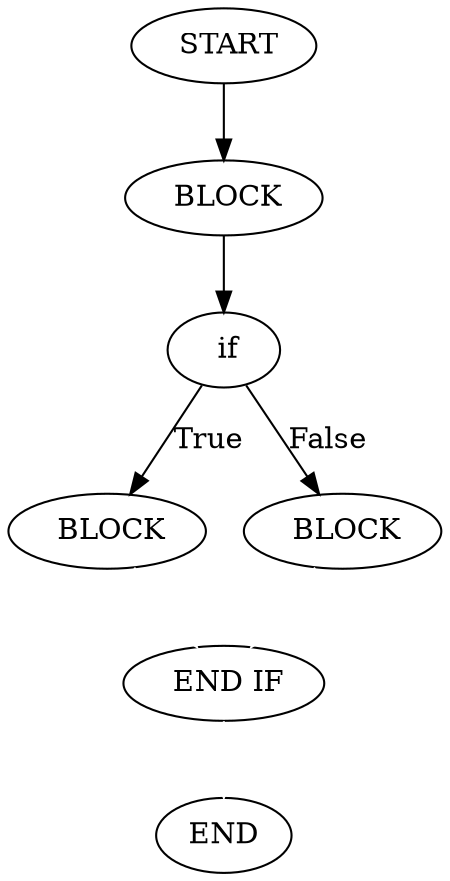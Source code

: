 digraph testGraph {
2[label=" START"]
2 -> 5[color=black]
5[label="BLOCK"]
5[label=" BLOCK"]
6[label="if"]
5 -> 6[color=black]
6[label=" if"]
7[label="BLOCK"]
6 -> 7[label="True",color=black]
8[label="BLOCK"]
6 -> 8[label="False",color=black]
7[label=" BLOCK"]
3[label="END"]
7 -> 3[color=white]
8[label=" BLOCK"]
3[label="END"]
8 -> 3[color=white]
3[label=" END IF"]
9[label="END"]
3 -> 9[color=white]
}
